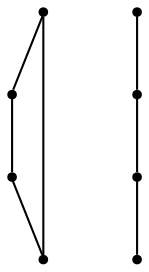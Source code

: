 graph {
  node [shape=point,comment="{\"directed\":false,\"doi\":\"10.1007/978-3-540-24595-7_1\",\"figure\":\"8 (2)\"}"]

  v0 [pos="1261.2554278706393,1298.8750139872234"]
  v1 [pos="1057.717566769622,1298.8750139872234"]
  v2 [pos="1156.235905704942,1390.749994913737"]
  v3 [pos="847.6785065406976,1298.8750139872234"]
  v4 [pos="952.6980287063952,1390.749994913737"]
  v5 [pos="637.6394463117733,1298.8750139872234"]
  v6 [pos="742.658984375,1390.749994913737"]
  v7 [pos="532.619916197311,1390.749994913737"]

  v0 -- v5 [id="-1",pos="1261.2554278706393,1298.8750139872234 1261.2387354651162,1272.6291338602703 1261.2387354651162,1272.6291338602703 1261.2387354651162,1272.6291338602703 1261.2387354651162,1272.541650136312 1261.2387354651162,1272.541650136312 1261.2387354651162,1272.541650136312 1261.0637354651162,1272.1917152404785 1261.0637354651162,1272.1917152404785 1261.0637354651162,1272.1917152404785 1260.8012354651162,1271.404234568278 1260.8012354651162,1271.404234568278 1260.8012354651162,1271.404234568278 1259.5759811046512,1268.3416684468589 1259.5759811046512,1268.3416684468589 1259.5759811046512,1268.3416684468589 1258.7883539244185,1266.4166450500488 1258.7883539244185,1266.4166450500488 1258.7883539244185,1266.4166450500488 1258.000726744186,1264.4041379292808 1258.000726744186,1264.4041379292808 1258.000726744186,1264.4041379292808 1257.2089026162791,1262.5667254130046 1257.2089026162791,1262.5667254130046 1257.2089026162791,1262.5667254130046 1256.3378452034883,1260.9041531880698 1256.3378452034883,1260.9041531880698 1256.3378452034883,1260.9041531880698 1255.6377180232557,1259.416675567627 1255.6377180232557,1259.416675567627 1255.6377180232557,1259.416675567627 1254.8500908430233,1258.104165395101 1254.8500908430233,1258.104165395101 1254.8500908430233,1258.104165395101 1254.0624636627906,1256.9666226704917 1254.0624636627906,1256.9666226704917 1254.0624636627906,1256.9666226704917 1253.2748364825582,1256.0041745503745 1253.2748364825582,1256.0041745503745 1253.2748364825582,1256.0041745503745 1252.487082122093,1255.1292101542156 1252.487082122093,1255.1292101542156 1252.487082122093,1255.1292101542156 1251.6119549418604,1254.3417294820151 1251.6119549418604,1254.3417294820151 1251.6119549418604,1254.3417294820151 1250.649327761628,1253.554121653239 1250.649327761628,1253.554121653239 1250.649327761628,1253.554121653239 1249.5115734011629,1252.7666409810386 1249.5115734011629,1252.7666409810386 1249.5115734011629,1252.7666409810386 1248.1988190406976,1251.979160308838 1248.1988190406976,1251.979160308838 1248.1988190406976,1251.979160308838 1246.7110646802325,1251.2791633605957 1246.7110646802325,1251.2791633605957 1246.7110646802325,1251.2791633605957 1245.0483103197673,1250.404198964437 1245.0483103197673,1250.404198964437 1245.0483103197673,1250.404198964437 1243.2104287790698,1249.6167182922363 1243.2104287790698,1249.6167182922363 1243.2104287790698,1249.6167182922363 1241.1975472383722,1248.8292376200359 1241.1975472383722,1248.8292376200359 1241.1975472383722,1248.8292376200359 1239.2721656976744,1248.0416297912598 1239.2721656976744,1248.0416297912598 1239.2721656976744,1248.0416297912598 1236.2091569767442,1246.8167304992676 1236.2091569767442,1246.8167304992676 1236.2091569767442,1246.8167304992676 1235.4215297965115,1246.5541521708171 1235.4215297965115,1246.5541521708171 1235.4215297965115,1246.5541521708171 1235.071402616279,1246.3791847229004 1235.071402616279,1246.3791847229004 1235.071402616279,1246.3791847229004 1234.983902616279,1246.3791847229004 1234.983902616279,1246.3791847229004 1234.983902616279,1246.3791847229004 663.9401435319768,1246.3791847229004 663.9401435319768,1246.3791847229004 663.9401435319768,1246.3791847229004 661.5771984011628,1248.6541430155437 661.5771984011628,1248.6541430155437 661.5771984011628,1248.6541430155437 659.6518804505814,1249.4416236877441 659.6518804505814,1249.4416236877441 659.6518804505814,1249.4416236877441 657.6389989098838,1250.2292315165203 657.6389989098838,1250.2292315165203 657.6389989098838,1250.2292315165203 655.8011809593023,1251.0167121887207 655.8011809593023,1251.0167121887207 655.8011809593023,1251.0167121887207 654.138363008721,1251.8916765848796 654.138363008721,1251.8916765848796 654.138363008721,1251.8916765848796 652.6505450581395,1252.5916735331218 652.6505450581395,1252.5916735331218 652.6505450581395,1252.5916735331218 651.3378542877907,1253.3791542053223 651.3378542877907,1253.3791542053223 651.3378542877907,1253.3791542053223 650.2000999273256,1254.166634877523 650.2000999273256,1254.166634877523 650.2000999273256,1254.166634877523 649.2374091569767,1254.9541155497234 649.2374091569767,1254.9541155497234 649.2374091569767,1254.9541155497234 648.3622819767442,1255.7417233784995 648.3622819767442,1255.7417233784995 648.3622819767442,1255.7417233784995 647.5746547965116,1256.6166877746582 647.5746547965116,1256.6166877746582 647.5746547965116,1256.6166877746582 646.7869640261628,1257.5791358947754 646.7869640261628,1257.5791358947754 646.7869640261628,1257.5791358947754 645.9993368459302,1258.7166786193848 645.9993368459302,1258.7166786193848 645.9993368459302,1258.7166786193848 645.2117096656976,1260.0291887919109 645.2117096656976,1260.0291887919109 645.2117096656976,1260.0291887919109 644.511582485465,1261.5166664123535 644.511582485465,1261.5166664123535 644.511582485465,1261.5166664123535 643.6363917151162,1263.1792386372886 643.6363917151162,1263.1792386372886 643.6363917151162,1263.1792386372886 642.8487645348837,1265.0166511535645 642.8487645348837,1265.0166511535645 642.8487645348837,1265.0166511535645 642.0610737645349,1267.0291582743328 642.0610737645349,1267.0291582743328 642.0610737645349,1267.0291582743328 641.2734465843023,1268.9541816711426 641.2734465843023,1268.9541816711426 641.2734465843023,1268.9541816711426 640.0481922238372,1272.0166206359863 640.0481922238372,1272.0166206359863 640.0481922238372,1272.0166206359863 639.7856922238371,1272.8042284647624 639.7856922238371,1272.8042284647624 639.7856922238371,1272.8042284647624 639.6106286337209,1273.1541633605957 639.6106286337209,1273.1541633605957 639.6106286337209,1273.1541633605957 639.6106286337209,1273.2416470845542 639.6106286337209,1273.2416470845542 639.6106286337209,1273.2416470845542 639.6981286337209,1273.2416470845542 639.6981286337209,1273.2416470845542 639.6981286337209,1273.2416470845542 639.6981286337209,1273.1541633605957 639.6981286337209,1273.1541633605957 639.6981286337209,1273.1541633605957 639.8731922238372,1272.8042284647624 639.8731922238372,1272.8042284647624 639.8731922238372,1272.8042284647624 637.6394463117733,1298.8750139872234 637.6394463117733,1298.8750139872234 637.6394463117733,1298.8750139872234"]
  v7 -- v6 [id="-2",pos="532.619916197311,1390.749994913737 742.658984375,1390.749994913737 742.658984375,1390.749994913737 742.658984375,1390.749994913737"]
  v0 -- v1 [id="-3",pos="1261.2554278706393,1298.8750139872234 1057.717566769622,1298.8750139872234 1057.717566769622,1298.8750139872234 1057.717566769622,1298.8750139872234"]
  v1 -- v3 [id="-5",pos="1057.717566769622,1298.8750139872234 847.6785065406976,1298.8750139872234 847.6785065406976,1298.8750139872234 847.6785065406976,1298.8750139872234"]
  v4 -- v2 [id="-6",pos="952.6980287063952,1390.749994913737 1156.235905704942,1390.749994913737 1156.235905704942,1390.749994913737 1156.235905704942,1390.749994913737"]
  v6 -- v4 [id="-9",pos="742.658984375,1390.749994913737 952.6980287063952,1390.749994913737 952.6980287063952,1390.749994913737 952.6980287063952,1390.749994913737"]
  v3 -- v5 [id="-11",pos="847.6785065406976,1298.8750139872234 637.6394463117733,1298.8750139872234 637.6394463117733,1298.8750139872234 637.6394463117733,1298.8750139872234"]
}